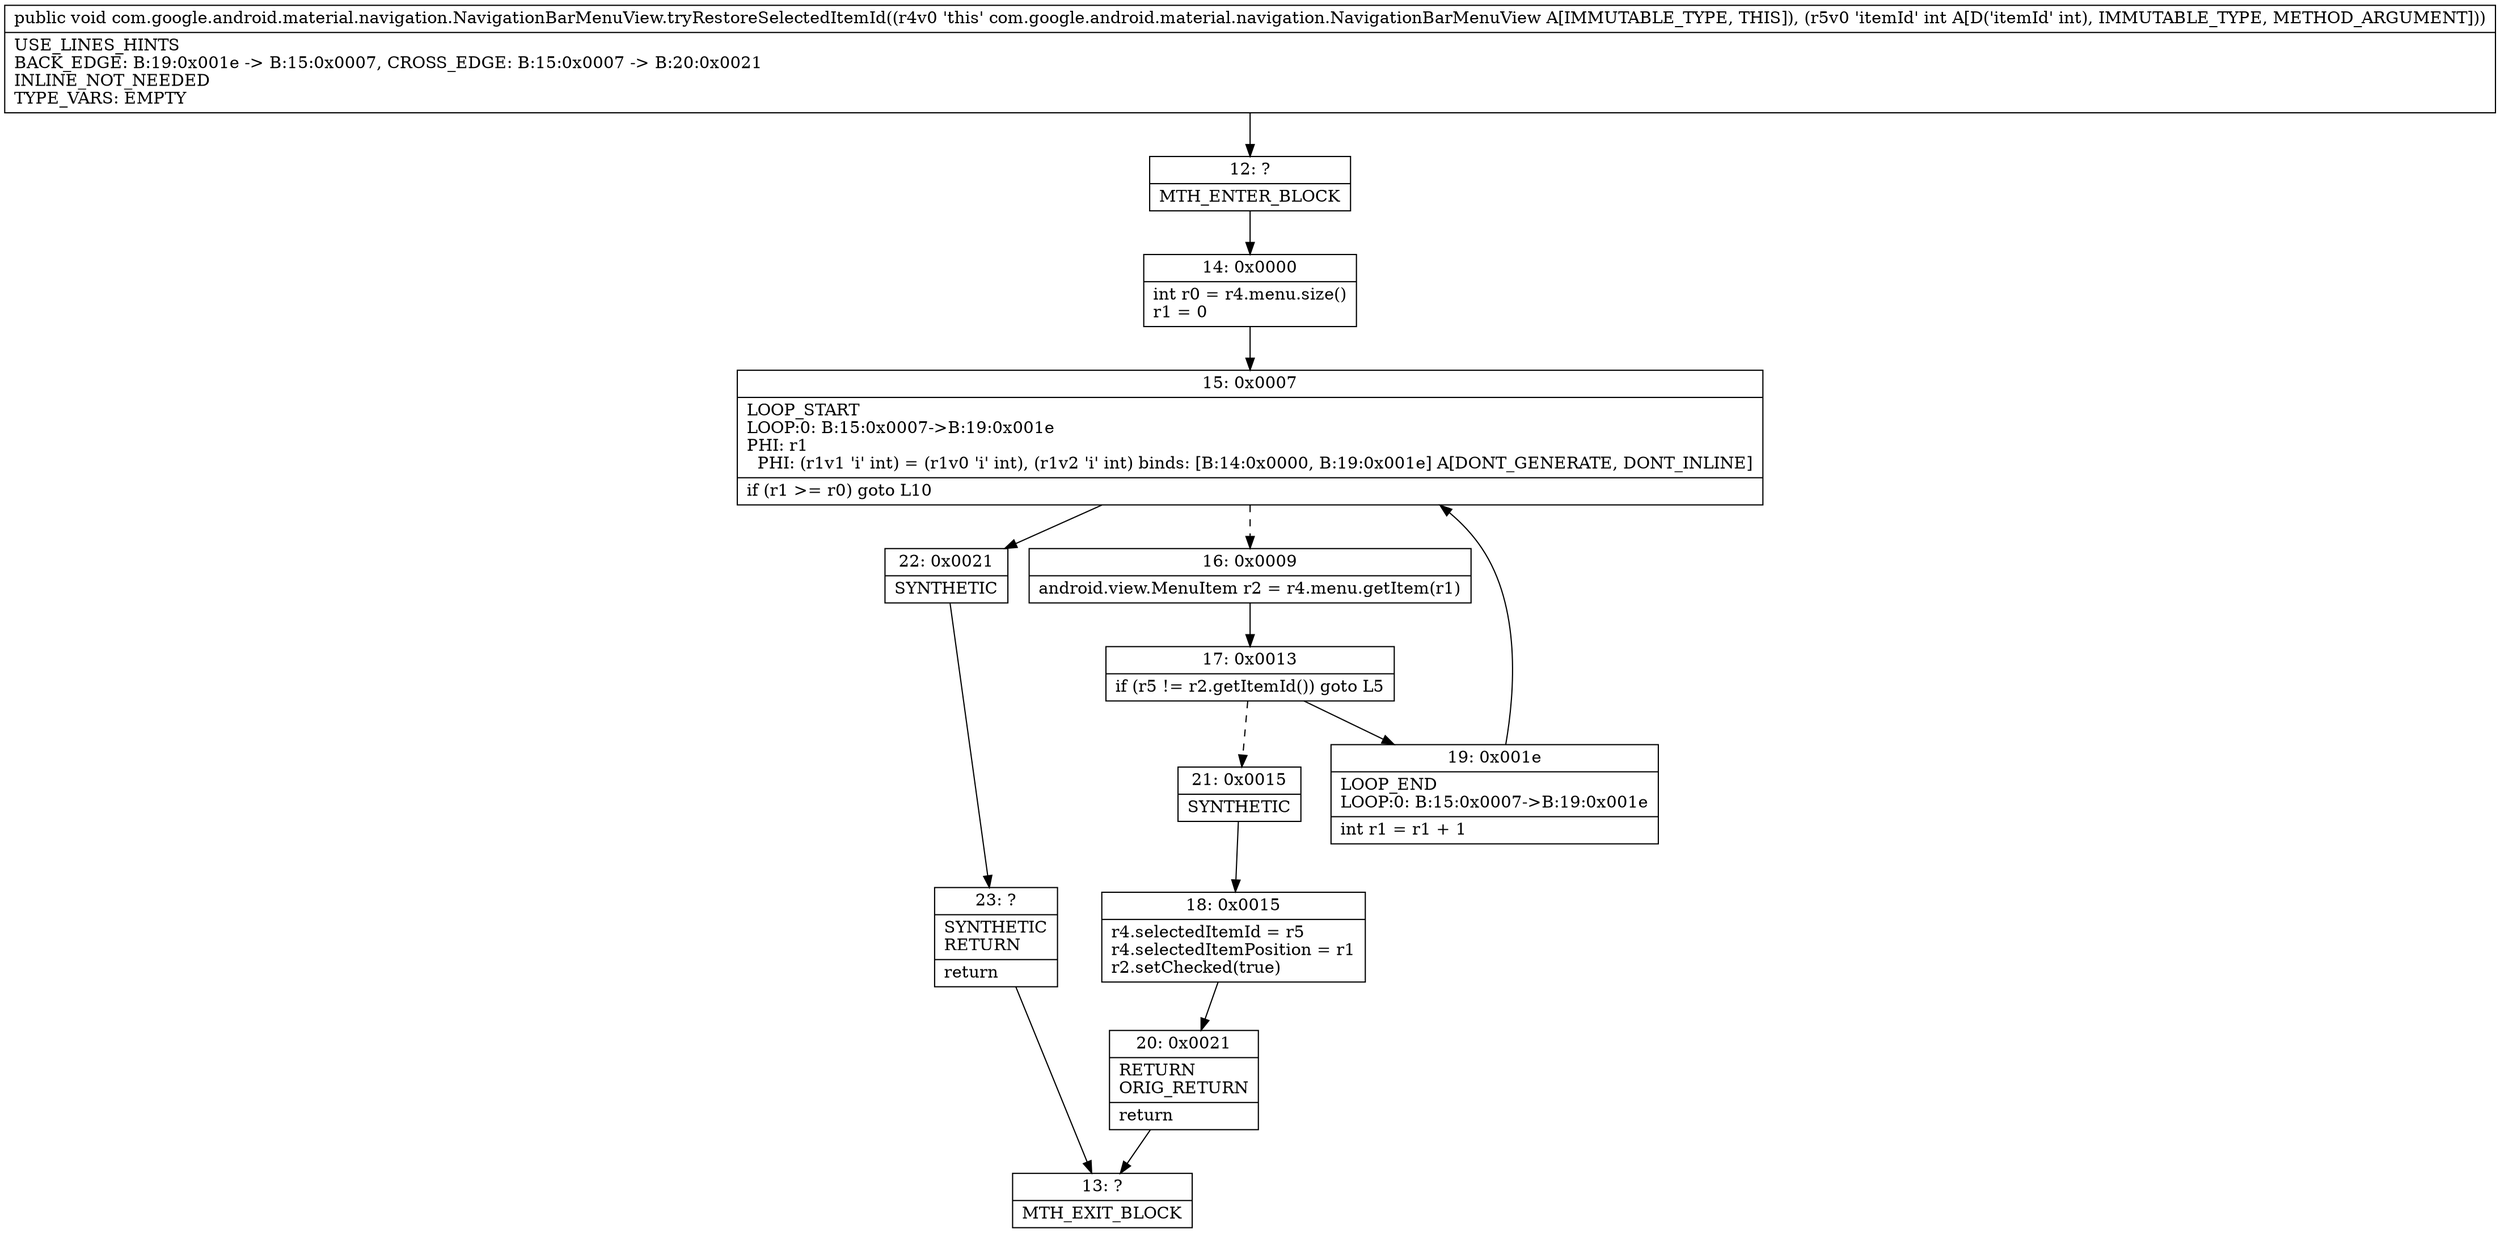 digraph "CFG forcom.google.android.material.navigation.NavigationBarMenuView.tryRestoreSelectedItemId(I)V" {
Node_12 [shape=record,label="{12\:\ ?|MTH_ENTER_BLOCK\l}"];
Node_14 [shape=record,label="{14\:\ 0x0000|int r0 = r4.menu.size()\lr1 = 0\l}"];
Node_15 [shape=record,label="{15\:\ 0x0007|LOOP_START\lLOOP:0: B:15:0x0007\-\>B:19:0x001e\lPHI: r1 \l  PHI: (r1v1 'i' int) = (r1v0 'i' int), (r1v2 'i' int) binds: [B:14:0x0000, B:19:0x001e] A[DONT_GENERATE, DONT_INLINE]\l|if (r1 \>= r0) goto L10\l}"];
Node_16 [shape=record,label="{16\:\ 0x0009|android.view.MenuItem r2 = r4.menu.getItem(r1)\l}"];
Node_17 [shape=record,label="{17\:\ 0x0013|if (r5 != r2.getItemId()) goto L5\l}"];
Node_19 [shape=record,label="{19\:\ 0x001e|LOOP_END\lLOOP:0: B:15:0x0007\-\>B:19:0x001e\l|int r1 = r1 + 1\l}"];
Node_21 [shape=record,label="{21\:\ 0x0015|SYNTHETIC\l}"];
Node_18 [shape=record,label="{18\:\ 0x0015|r4.selectedItemId = r5\lr4.selectedItemPosition = r1\lr2.setChecked(true)\l}"];
Node_20 [shape=record,label="{20\:\ 0x0021|RETURN\lORIG_RETURN\l|return\l}"];
Node_13 [shape=record,label="{13\:\ ?|MTH_EXIT_BLOCK\l}"];
Node_22 [shape=record,label="{22\:\ 0x0021|SYNTHETIC\l}"];
Node_23 [shape=record,label="{23\:\ ?|SYNTHETIC\lRETURN\l|return\l}"];
MethodNode[shape=record,label="{public void com.google.android.material.navigation.NavigationBarMenuView.tryRestoreSelectedItemId((r4v0 'this' com.google.android.material.navigation.NavigationBarMenuView A[IMMUTABLE_TYPE, THIS]), (r5v0 'itemId' int A[D('itemId' int), IMMUTABLE_TYPE, METHOD_ARGUMENT]))  | USE_LINES_HINTS\lBACK_EDGE: B:19:0x001e \-\> B:15:0x0007, CROSS_EDGE: B:15:0x0007 \-\> B:20:0x0021\lINLINE_NOT_NEEDED\lTYPE_VARS: EMPTY\l}"];
MethodNode -> Node_12;Node_12 -> Node_14;
Node_14 -> Node_15;
Node_15 -> Node_16[style=dashed];
Node_15 -> Node_22;
Node_16 -> Node_17;
Node_17 -> Node_19;
Node_17 -> Node_21[style=dashed];
Node_19 -> Node_15;
Node_21 -> Node_18;
Node_18 -> Node_20;
Node_20 -> Node_13;
Node_22 -> Node_23;
Node_23 -> Node_13;
}

